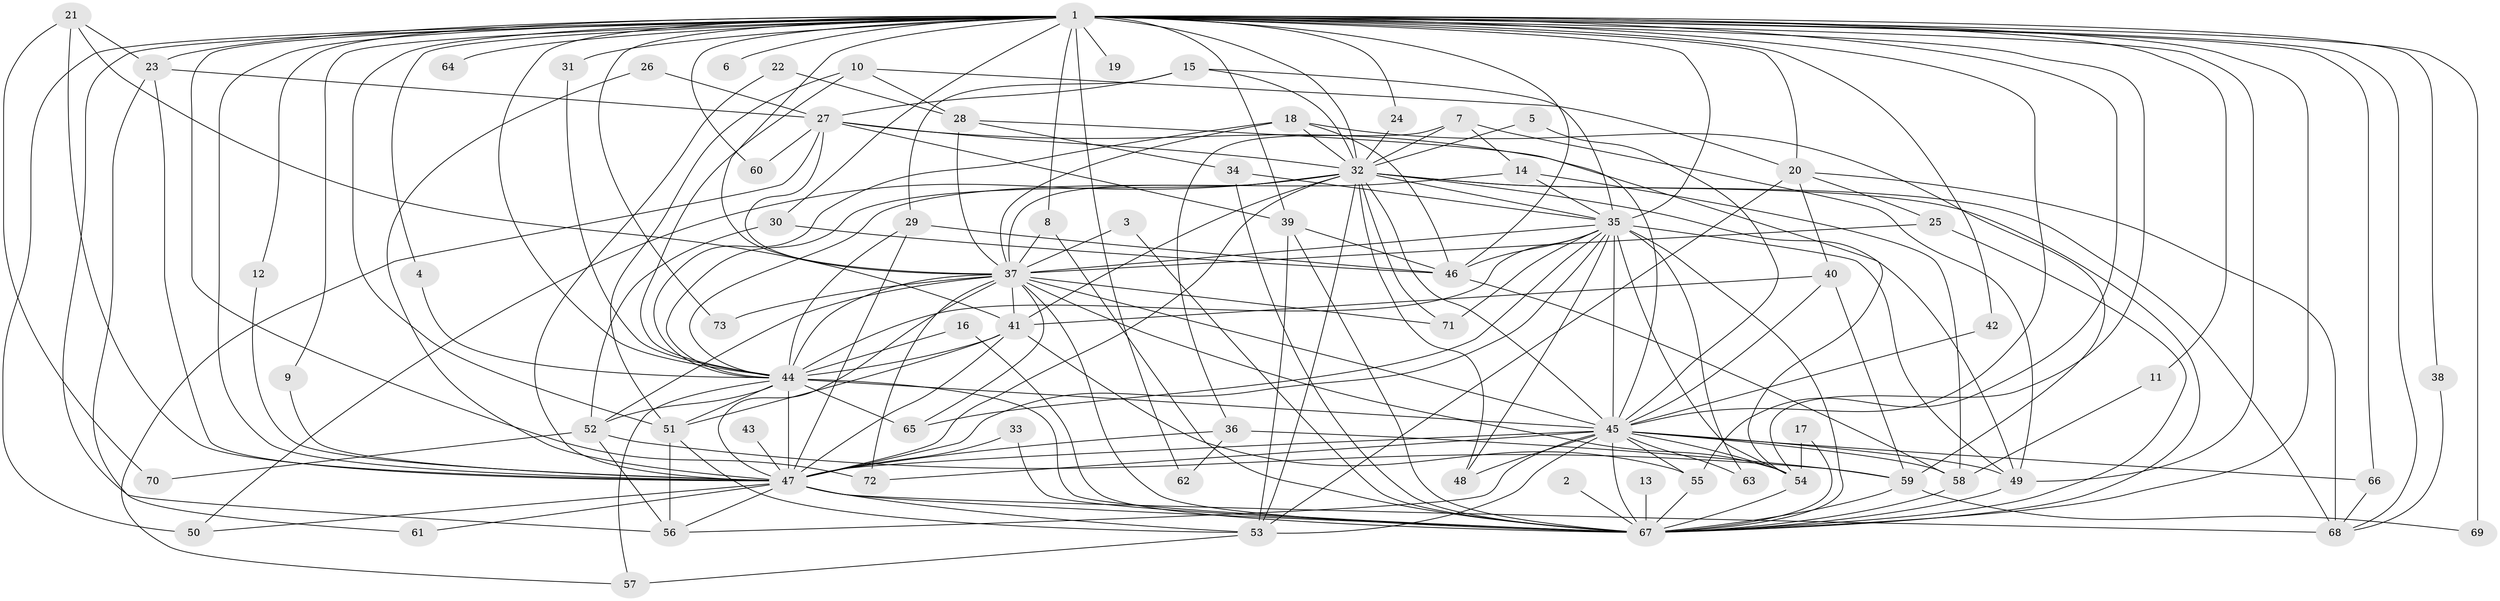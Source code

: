// original degree distribution, {33: 0.00684931506849315, 28: 0.00684931506849315, 26: 0.00684931506849315, 32: 0.00684931506849315, 22: 0.00684931506849315, 17: 0.00684931506849315, 24: 0.0136986301369863, 23: 0.00684931506849315, 20: 0.00684931506849315, 6: 0.0410958904109589, 4: 0.0547945205479452, 3: 0.2465753424657534, 2: 0.5273972602739726, 5: 0.03424657534246575, 7: 0.02054794520547945, 9: 0.00684931506849315}
// Generated by graph-tools (version 1.1) at 2025/25/03/09/25 03:25:42]
// undirected, 73 vertices, 201 edges
graph export_dot {
graph [start="1"]
  node [color=gray90,style=filled];
  1;
  2;
  3;
  4;
  5;
  6;
  7;
  8;
  9;
  10;
  11;
  12;
  13;
  14;
  15;
  16;
  17;
  18;
  19;
  20;
  21;
  22;
  23;
  24;
  25;
  26;
  27;
  28;
  29;
  30;
  31;
  32;
  33;
  34;
  35;
  36;
  37;
  38;
  39;
  40;
  41;
  42;
  43;
  44;
  45;
  46;
  47;
  48;
  49;
  50;
  51;
  52;
  53;
  54;
  55;
  56;
  57;
  58;
  59;
  60;
  61;
  62;
  63;
  64;
  65;
  66;
  67;
  68;
  69;
  70;
  71;
  72;
  73;
  1 -- 4 [weight=1.0];
  1 -- 6 [weight=2.0];
  1 -- 8 [weight=1.0];
  1 -- 9 [weight=1.0];
  1 -- 11 [weight=1.0];
  1 -- 12 [weight=1.0];
  1 -- 19 [weight=2.0];
  1 -- 20 [weight=2.0];
  1 -- 23 [weight=1.0];
  1 -- 24 [weight=1.0];
  1 -- 30 [weight=1.0];
  1 -- 31 [weight=2.0];
  1 -- 32 [weight=3.0];
  1 -- 35 [weight=3.0];
  1 -- 37 [weight=2.0];
  1 -- 38 [weight=1.0];
  1 -- 39 [weight=1.0];
  1 -- 42 [weight=1.0];
  1 -- 44 [weight=4.0];
  1 -- 45 [weight=2.0];
  1 -- 46 [weight=1.0];
  1 -- 47 [weight=4.0];
  1 -- 49 [weight=1.0];
  1 -- 50 [weight=1.0];
  1 -- 51 [weight=2.0];
  1 -- 54 [weight=1.0];
  1 -- 55 [weight=1.0];
  1 -- 56 [weight=1.0];
  1 -- 60 [weight=1.0];
  1 -- 62 [weight=1.0];
  1 -- 64 [weight=2.0];
  1 -- 66 [weight=1.0];
  1 -- 67 [weight=4.0];
  1 -- 68 [weight=1.0];
  1 -- 69 [weight=2.0];
  1 -- 72 [weight=1.0];
  1 -- 73 [weight=1.0];
  2 -- 67 [weight=1.0];
  3 -- 37 [weight=1.0];
  3 -- 67 [weight=1.0];
  4 -- 44 [weight=1.0];
  5 -- 32 [weight=1.0];
  5 -- 45 [weight=1.0];
  7 -- 14 [weight=1.0];
  7 -- 32 [weight=1.0];
  7 -- 36 [weight=1.0];
  7 -- 49 [weight=1.0];
  8 -- 37 [weight=1.0];
  8 -- 67 [weight=1.0];
  9 -- 47 [weight=1.0];
  10 -- 20 [weight=1.0];
  10 -- 28 [weight=1.0];
  10 -- 44 [weight=1.0];
  10 -- 51 [weight=1.0];
  11 -- 58 [weight=1.0];
  12 -- 47 [weight=1.0];
  13 -- 67 [weight=2.0];
  14 -- 35 [weight=1.0];
  14 -- 44 [weight=1.0];
  14 -- 58 [weight=1.0];
  15 -- 27 [weight=1.0];
  15 -- 29 [weight=1.0];
  15 -- 32 [weight=1.0];
  15 -- 35 [weight=1.0];
  16 -- 44 [weight=1.0];
  16 -- 67 [weight=1.0];
  17 -- 54 [weight=1.0];
  17 -- 67 [weight=1.0];
  18 -- 32 [weight=1.0];
  18 -- 37 [weight=1.0];
  18 -- 44 [weight=1.0];
  18 -- 46 [weight=1.0];
  18 -- 59 [weight=1.0];
  20 -- 25 [weight=1.0];
  20 -- 40 [weight=1.0];
  20 -- 53 [weight=1.0];
  20 -- 68 [weight=1.0];
  21 -- 23 [weight=1.0];
  21 -- 41 [weight=1.0];
  21 -- 47 [weight=1.0];
  21 -- 70 [weight=1.0];
  22 -- 28 [weight=1.0];
  22 -- 47 [weight=1.0];
  23 -- 27 [weight=1.0];
  23 -- 47 [weight=1.0];
  23 -- 61 [weight=1.0];
  24 -- 32 [weight=1.0];
  25 -- 37 [weight=1.0];
  25 -- 67 [weight=1.0];
  26 -- 27 [weight=1.0];
  26 -- 47 [weight=1.0];
  27 -- 32 [weight=1.0];
  27 -- 37 [weight=1.0];
  27 -- 39 [weight=1.0];
  27 -- 54 [weight=1.0];
  27 -- 57 [weight=1.0];
  27 -- 60 [weight=1.0];
  28 -- 34 [weight=1.0];
  28 -- 37 [weight=2.0];
  28 -- 45 [weight=1.0];
  29 -- 44 [weight=1.0];
  29 -- 46 [weight=1.0];
  29 -- 47 [weight=1.0];
  30 -- 46 [weight=1.0];
  30 -- 52 [weight=1.0];
  31 -- 44 [weight=1.0];
  32 -- 35 [weight=1.0];
  32 -- 37 [weight=1.0];
  32 -- 41 [weight=1.0];
  32 -- 44 [weight=1.0];
  32 -- 45 [weight=1.0];
  32 -- 47 [weight=1.0];
  32 -- 48 [weight=1.0];
  32 -- 49 [weight=1.0];
  32 -- 50 [weight=1.0];
  32 -- 53 [weight=1.0];
  32 -- 67 [weight=2.0];
  32 -- 68 [weight=1.0];
  32 -- 71 [weight=1.0];
  33 -- 47 [weight=1.0];
  33 -- 67 [weight=1.0];
  34 -- 35 [weight=1.0];
  34 -- 67 [weight=1.0];
  35 -- 37 [weight=1.0];
  35 -- 44 [weight=1.0];
  35 -- 45 [weight=1.0];
  35 -- 46 [weight=1.0];
  35 -- 47 [weight=2.0];
  35 -- 48 [weight=1.0];
  35 -- 49 [weight=1.0];
  35 -- 54 [weight=1.0];
  35 -- 63 [weight=1.0];
  35 -- 65 [weight=1.0];
  35 -- 67 [weight=2.0];
  35 -- 71 [weight=1.0];
  36 -- 47 [weight=2.0];
  36 -- 59 [weight=1.0];
  36 -- 62 [weight=1.0];
  37 -- 41 [weight=1.0];
  37 -- 44 [weight=1.0];
  37 -- 45 [weight=1.0];
  37 -- 47 [weight=1.0];
  37 -- 52 [weight=1.0];
  37 -- 54 [weight=1.0];
  37 -- 65 [weight=1.0];
  37 -- 67 [weight=3.0];
  37 -- 71 [weight=1.0];
  37 -- 72 [weight=1.0];
  37 -- 73 [weight=1.0];
  38 -- 68 [weight=1.0];
  39 -- 46 [weight=1.0];
  39 -- 53 [weight=1.0];
  39 -- 67 [weight=1.0];
  40 -- 41 [weight=1.0];
  40 -- 45 [weight=1.0];
  40 -- 59 [weight=1.0];
  41 -- 44 [weight=1.0];
  41 -- 47 [weight=1.0];
  41 -- 51 [weight=1.0];
  41 -- 55 [weight=1.0];
  42 -- 45 [weight=1.0];
  43 -- 47 [weight=1.0];
  44 -- 45 [weight=2.0];
  44 -- 47 [weight=2.0];
  44 -- 51 [weight=1.0];
  44 -- 52 [weight=1.0];
  44 -- 57 [weight=1.0];
  44 -- 65 [weight=1.0];
  44 -- 67 [weight=3.0];
  45 -- 47 [weight=1.0];
  45 -- 48 [weight=2.0];
  45 -- 49 [weight=1.0];
  45 -- 53 [weight=1.0];
  45 -- 54 [weight=1.0];
  45 -- 55 [weight=1.0];
  45 -- 56 [weight=1.0];
  45 -- 58 [weight=1.0];
  45 -- 63 [weight=1.0];
  45 -- 66 [weight=1.0];
  45 -- 67 [weight=2.0];
  45 -- 72 [weight=1.0];
  46 -- 58 [weight=1.0];
  47 -- 50 [weight=1.0];
  47 -- 53 [weight=1.0];
  47 -- 56 [weight=1.0];
  47 -- 61 [weight=1.0];
  47 -- 67 [weight=2.0];
  47 -- 68 [weight=2.0];
  49 -- 67 [weight=1.0];
  51 -- 53 [weight=1.0];
  51 -- 56 [weight=1.0];
  52 -- 56 [weight=1.0];
  52 -- 59 [weight=1.0];
  52 -- 70 [weight=1.0];
  53 -- 57 [weight=1.0];
  54 -- 67 [weight=1.0];
  55 -- 67 [weight=1.0];
  58 -- 67 [weight=2.0];
  59 -- 67 [weight=2.0];
  59 -- 69 [weight=1.0];
  66 -- 68 [weight=1.0];
}
